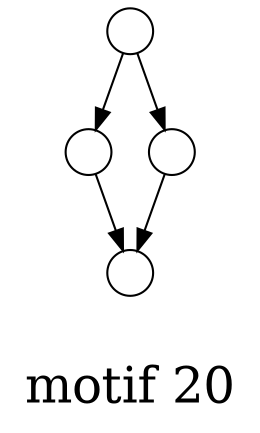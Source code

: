 /*****
motif 20
*****/

digraph G {
  graph [splines=false overlap=false]
  node  [shape=ellipse, width=0.3, height=0.3, label=""]
  0 ;
  1 ;
  2 ;
  3 ;
  0 -> 1;
  0 -> 2;
  1 -> 3;
  2 -> 3;
  label = "\nmotif 20\n";  fontsize=24;
}
